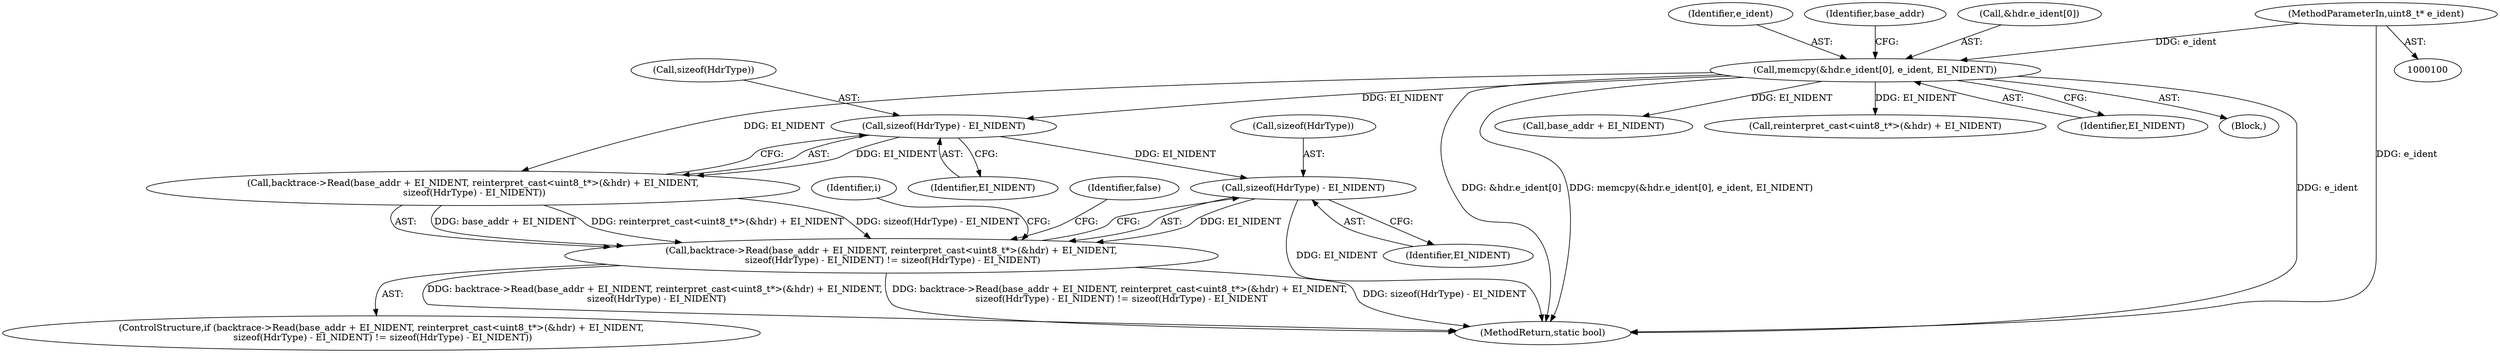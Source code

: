 digraph "0_Android_d917514bd6b270df431ea4e781a865764d406120@API" {
"1000132" [label="(Call,sizeof(HdrType) - EI_NIDENT)"];
"1000128" [label="(Call,sizeof(HdrType) - EI_NIDENT)"];
"1000107" [label="(Call,memcpy(&hdr.e_ident[0], e_ident, EI_NIDENT))"];
"1000103" [label="(MethodParameterIn,uint8_t* e_ident)"];
"1000117" [label="(Call,backtrace->Read(base_addr + EI_NIDENT, reinterpret_cast<uint8_t*>(&hdr) + EI_NIDENT,\n sizeof(HdrType) - EI_NIDENT) != sizeof(HdrType) - EI_NIDENT)"];
"1000128" [label="(Call,sizeof(HdrType) - EI_NIDENT)"];
"1000135" [label="(Identifier,EI_NIDENT)"];
"1000142" [label="(Identifier,i)"];
"1000138" [label="(Identifier,false)"];
"1000117" [label="(Call,backtrace->Read(base_addr + EI_NIDENT, reinterpret_cast<uint8_t*>(&hdr) + EI_NIDENT,\n sizeof(HdrType) - EI_NIDENT) != sizeof(HdrType) - EI_NIDENT)"];
"1000119" [label="(Call,base_addr + EI_NIDENT)"];
"1000122" [label="(Call,reinterpret_cast<uint8_t*>(&hdr) + EI_NIDENT)"];
"1000120" [label="(Identifier,base_addr)"];
"1000108" [label="(Call,&hdr.e_ident[0])"];
"1000324" [label="(MethodReturn,static bool)"];
"1000131" [label="(Identifier,EI_NIDENT)"];
"1000107" [label="(Call,memcpy(&hdr.e_ident[0], e_ident, EI_NIDENT))"];
"1000116" [label="(ControlStructure,if (backtrace->Read(base_addr + EI_NIDENT, reinterpret_cast<uint8_t*>(&hdr) + EI_NIDENT,\n sizeof(HdrType) - EI_NIDENT) != sizeof(HdrType) - EI_NIDENT))"];
"1000132" [label="(Call,sizeof(HdrType) - EI_NIDENT)"];
"1000118" [label="(Call,backtrace->Read(base_addr + EI_NIDENT, reinterpret_cast<uint8_t*>(&hdr) + EI_NIDENT,\n sizeof(HdrType) - EI_NIDENT))"];
"1000115" [label="(Identifier,EI_NIDENT)"];
"1000114" [label="(Identifier,e_ident)"];
"1000105" [label="(Block,)"];
"1000133" [label="(Call,sizeof(HdrType))"];
"1000103" [label="(MethodParameterIn,uint8_t* e_ident)"];
"1000129" [label="(Call,sizeof(HdrType))"];
"1000132" -> "1000117"  [label="AST: "];
"1000132" -> "1000135"  [label="CFG: "];
"1000133" -> "1000132"  [label="AST: "];
"1000135" -> "1000132"  [label="AST: "];
"1000117" -> "1000132"  [label="CFG: "];
"1000132" -> "1000324"  [label="DDG: EI_NIDENT"];
"1000132" -> "1000117"  [label="DDG: EI_NIDENT"];
"1000128" -> "1000132"  [label="DDG: EI_NIDENT"];
"1000128" -> "1000118"  [label="AST: "];
"1000128" -> "1000131"  [label="CFG: "];
"1000129" -> "1000128"  [label="AST: "];
"1000131" -> "1000128"  [label="AST: "];
"1000118" -> "1000128"  [label="CFG: "];
"1000128" -> "1000118"  [label="DDG: EI_NIDENT"];
"1000107" -> "1000128"  [label="DDG: EI_NIDENT"];
"1000107" -> "1000105"  [label="AST: "];
"1000107" -> "1000115"  [label="CFG: "];
"1000108" -> "1000107"  [label="AST: "];
"1000114" -> "1000107"  [label="AST: "];
"1000115" -> "1000107"  [label="AST: "];
"1000120" -> "1000107"  [label="CFG: "];
"1000107" -> "1000324"  [label="DDG: &hdr.e_ident[0]"];
"1000107" -> "1000324"  [label="DDG: memcpy(&hdr.e_ident[0], e_ident, EI_NIDENT)"];
"1000107" -> "1000324"  [label="DDG: e_ident"];
"1000103" -> "1000107"  [label="DDG: e_ident"];
"1000107" -> "1000118"  [label="DDG: EI_NIDENT"];
"1000107" -> "1000119"  [label="DDG: EI_NIDENT"];
"1000107" -> "1000122"  [label="DDG: EI_NIDENT"];
"1000103" -> "1000100"  [label="AST: "];
"1000103" -> "1000324"  [label="DDG: e_ident"];
"1000117" -> "1000116"  [label="AST: "];
"1000118" -> "1000117"  [label="AST: "];
"1000138" -> "1000117"  [label="CFG: "];
"1000142" -> "1000117"  [label="CFG: "];
"1000117" -> "1000324"  [label="DDG: backtrace->Read(base_addr + EI_NIDENT, reinterpret_cast<uint8_t*>(&hdr) + EI_NIDENT,\n sizeof(HdrType) - EI_NIDENT) != sizeof(HdrType) - EI_NIDENT"];
"1000117" -> "1000324"  [label="DDG: sizeof(HdrType) - EI_NIDENT"];
"1000117" -> "1000324"  [label="DDG: backtrace->Read(base_addr + EI_NIDENT, reinterpret_cast<uint8_t*>(&hdr) + EI_NIDENT,\n sizeof(HdrType) - EI_NIDENT)"];
"1000118" -> "1000117"  [label="DDG: base_addr + EI_NIDENT"];
"1000118" -> "1000117"  [label="DDG: reinterpret_cast<uint8_t*>(&hdr) + EI_NIDENT"];
"1000118" -> "1000117"  [label="DDG: sizeof(HdrType) - EI_NIDENT"];
}
